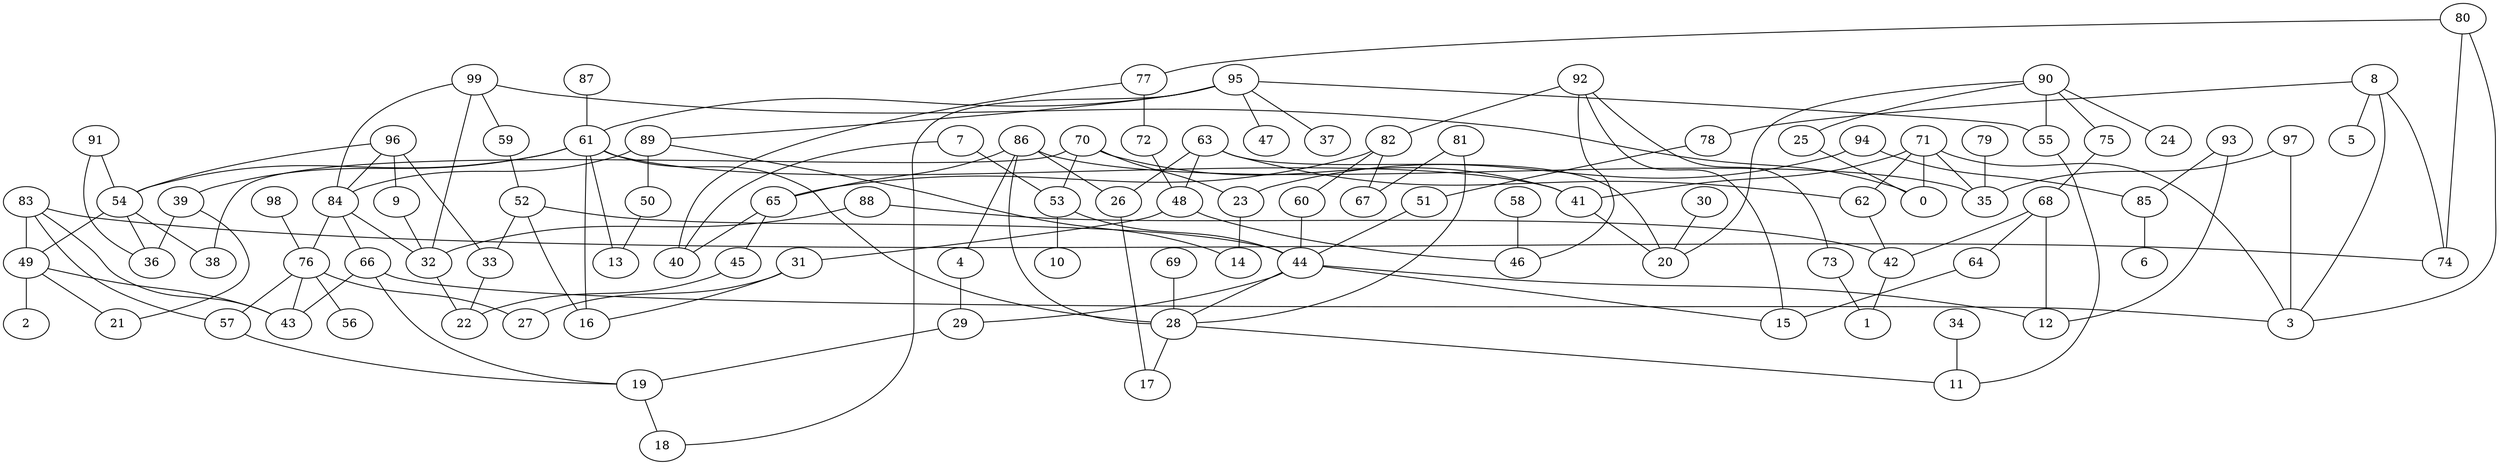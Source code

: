 digraph GG_graph {

subgraph G_graph {
edge [color = black]
"87" -> "61" [dir = none]
"91" -> "54" [dir = none]
"63" -> "48" [dir = none]
"73" -> "1" [dir = none]
"82" -> "65" [dir = none]
"60" -> "44" [dir = none]
"85" -> "6" [dir = none]
"4" -> "29" [dir = none]
"88" -> "32" [dir = none]
"48" -> "31" [dir = none]
"48" -> "46" [dir = none]
"77" -> "72" [dir = none]
"79" -> "35" [dir = none]
"99" -> "0" [dir = none]
"26" -> "17" [dir = none]
"39" -> "21" [dir = none]
"90" -> "24" [dir = none]
"90" -> "75" [dir = none]
"90" -> "25" [dir = none]
"45" -> "22" [dir = none]
"93" -> "85" [dir = none]
"93" -> "12" [dir = none]
"50" -> "13" [dir = none]
"59" -> "52" [dir = none]
"86" -> "4" [dir = none]
"86" -> "65" [dir = none]
"86" -> "28" [dir = none]
"53" -> "10" [dir = none]
"68" -> "64" [dir = none]
"68" -> "42" [dir = none]
"68" -> "12" [dir = none]
"28" -> "17" [dir = none]
"28" -> "11" [dir = none]
"41" -> "20" [dir = none]
"44" -> "15" [dir = none]
"44" -> "12" [dir = none]
"44" -> "28" [dir = none]
"97" -> "3" [dir = none]
"52" -> "16" [dir = none]
"52" -> "44" [dir = none]
"51" -> "44" [dir = none]
"89" -> "14" [dir = none]
"89" -> "50" [dir = none]
"89" -> "84" [dir = none]
"69" -> "28" [dir = none]
"81" -> "67" [dir = none]
"81" -> "28" [dir = none]
"95" -> "18" [dir = none]
"95" -> "47" [dir = none]
"95" -> "37" [dir = none]
"95" -> "89" [dir = none]
"98" -> "76" [dir = none]
"30" -> "20" [dir = none]
"58" -> "46" [dir = none]
"84" -> "32" [dir = none]
"84" -> "76" [dir = none]
"84" -> "66" [dir = none]
"80" -> "77" [dir = none]
"80" -> "3" [dir = none]
"42" -> "1" [dir = none]
"49" -> "2" [dir = none]
"71" -> "35" [dir = none]
"71" -> "62" [dir = none]
"71" -> "0" [dir = none]
"71" -> "3" [dir = none]
"71" -> "41" [dir = none]
"92" -> "46" [dir = none]
"92" -> "15" [dir = none]
"61" -> "54" [dir = none]
"61" -> "39" [dir = none]
"61" -> "41" [dir = none]
"61" -> "28" [dir = none]
"66" -> "19" [dir = none]
"66" -> "3" [dir = none]
"70" -> "23" [dir = none]
"70" -> "38" [dir = none]
"70" -> "53" [dir = none]
"70" -> "41" [dir = none]
"55" -> "11" [dir = none]
"78" -> "51" [dir = none]
"54" -> "36" [dir = none]
"54" -> "49" [dir = none]
"83" -> "74" [dir = none]
"25" -> "0" [dir = none]
"34" -> "11" [dir = none]
"76" -> "56" [dir = none]
"76" -> "27" [dir = none]
"76" -> "43" [dir = none]
"76" -> "57" [dir = none]
"32" -> "22" [dir = none]
"96" -> "9" [dir = none]
"96" -> "33" [dir = none]
"96" -> "84" [dir = none]
"94" -> "23" [dir = none]
"7" -> "53" [dir = none]
"65" -> "40" [dir = none]
"8" -> "74" [dir = none]
"8" -> "5" [dir = none]
"8" -> "3" [dir = none]
"54" -> "38" [dir = none]
"62" -> "42" [dir = none]
"92" -> "82" [dir = none]
"75" -> "68" [dir = none]
"53" -> "44" [dir = none]
"23" -> "14" [dir = none]
"31" -> "16" [dir = none]
"99" -> "32" [dir = none]
"66" -> "43" [dir = none]
"63" -> "26" [dir = none]
"52" -> "33" [dir = none]
"95" -> "55" [dir = none]
"39" -> "36" [dir = none]
"57" -> "19" [dir = none]
"95" -> "61" [dir = none]
"80" -> "74" [dir = none]
"90" -> "55" [dir = none]
"29" -> "19" [dir = none]
"94" -> "85" [dir = none]
"83" -> "49" [dir = none]
"91" -> "36" [dir = none]
"64" -> "15" [dir = none]
"65" -> "45" [dir = none]
"8" -> "78" [dir = none]
"88" -> "42" [dir = none]
"19" -> "18" [dir = none]
"97" -> "35" [dir = none]
"82" -> "60" [dir = none]
"86" -> "35" [dir = none]
"63" -> "62" [dir = none]
"77" -> "40" [dir = none]
"83" -> "43" [dir = none]
"92" -> "73" [dir = none]
"83" -> "57" [dir = none]
"82" -> "67" [dir = none]
"63" -> "20" [dir = none]
"44" -> "29" [dir = none]
"96" -> "54" [dir = none]
"61" -> "13" [dir = none]
"7" -> "40" [dir = none]
"61" -> "16" [dir = none]
"33" -> "22" [dir = none]
"49" -> "43" [dir = none]
"99" -> "84" [dir = none]
"9" -> "32" [dir = none]
"86" -> "26" [dir = none]
"99" -> "59" [dir = none]
"90" -> "20" [dir = none]
"72" -> "48" [dir = none]
"31" -> "27" [dir = none]
"49" -> "21" [dir = none]
}

}

